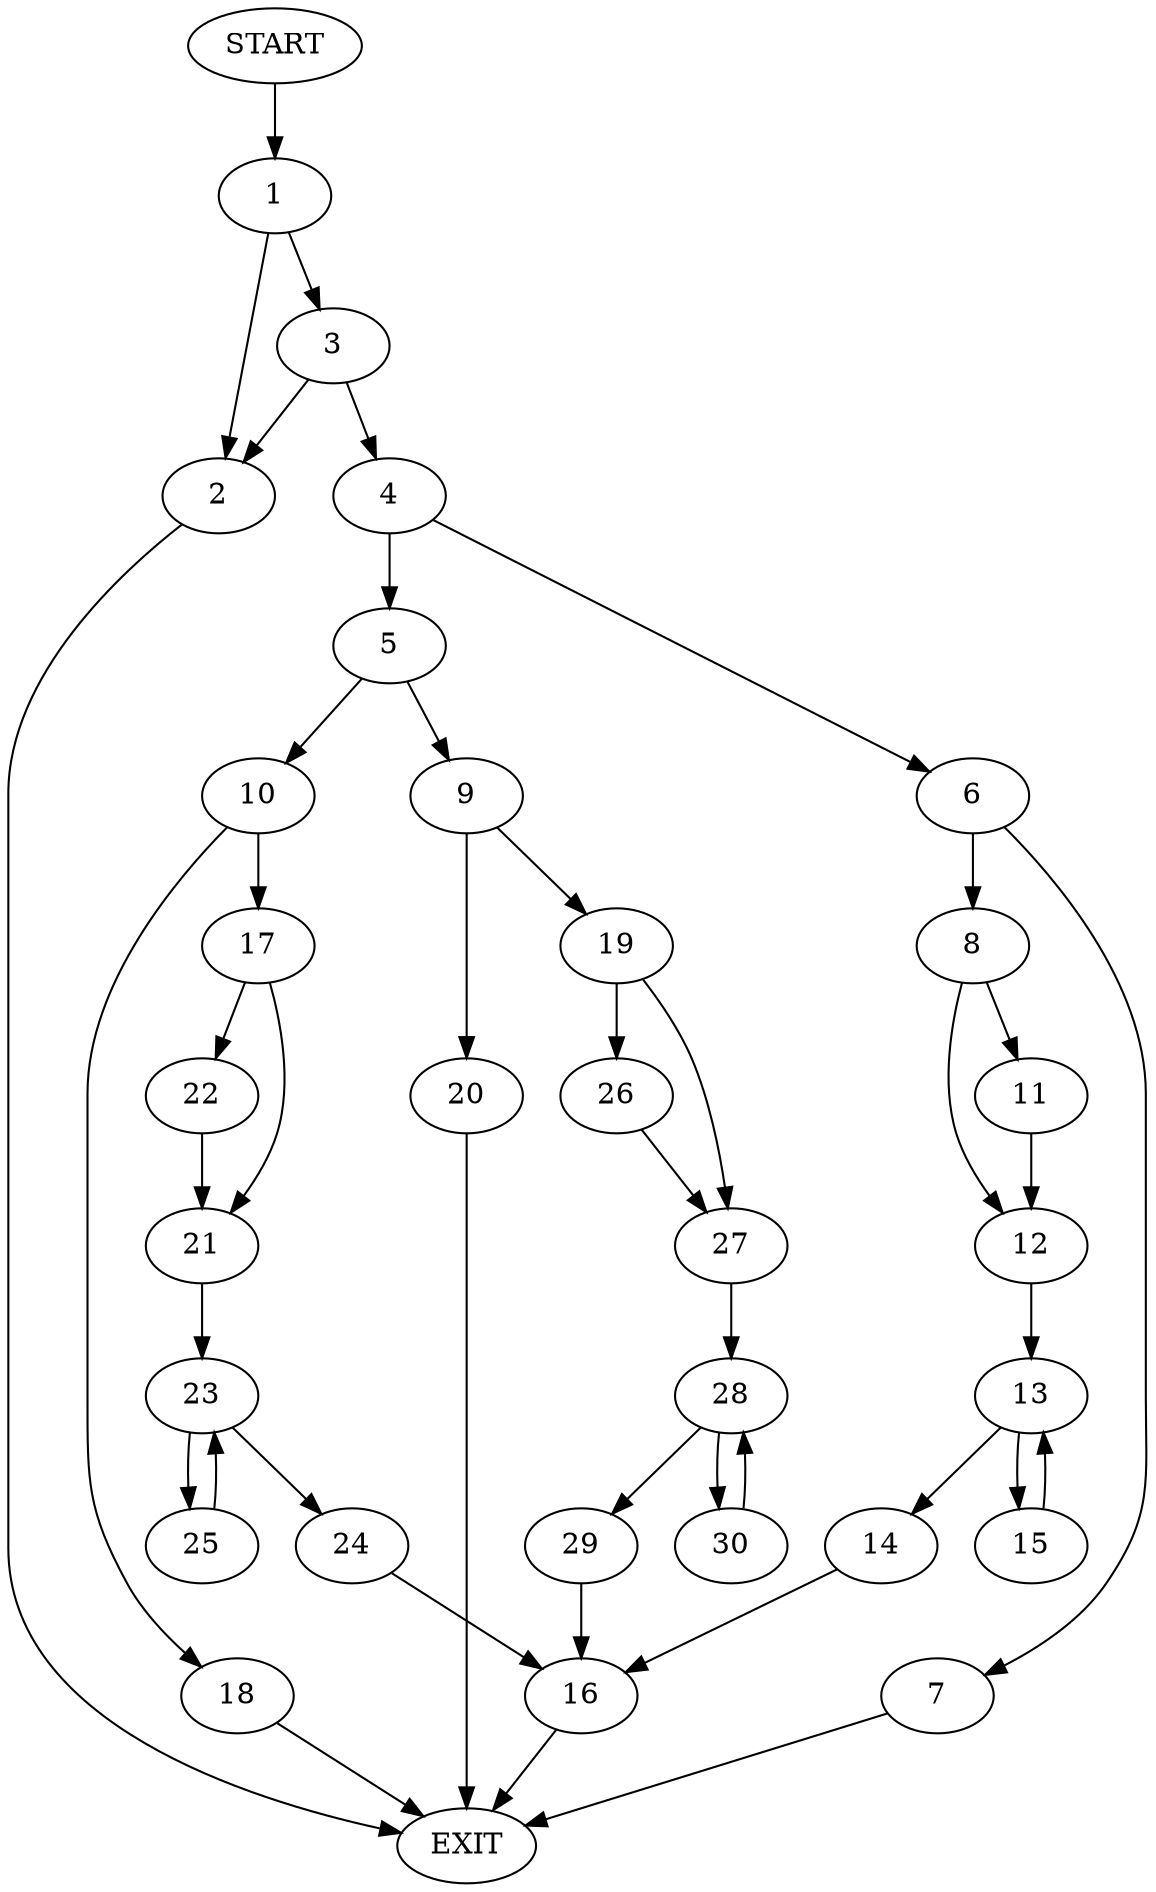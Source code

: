 digraph {
0 [label="START"]
31 [label="EXIT"]
0 -> 1
1 -> 2
1 -> 3
3 -> 2
3 -> 4
2 -> 31
4 -> 5
4 -> 6
6 -> 7
6 -> 8
5 -> 9
5 -> 10
7 -> 31
8 -> 11
8 -> 12
11 -> 12
12 -> 13
13 -> 14
13 -> 15
14 -> 16
15 -> 13
16 -> 31
10 -> 17
10 -> 18
9 -> 19
9 -> 20
18 -> 31
17 -> 21
17 -> 22
21 -> 23
22 -> 21
23 -> 24
23 -> 25
24 -> 16
25 -> 23
20 -> 31
19 -> 26
19 -> 27
27 -> 28
26 -> 27
28 -> 29
28 -> 30
30 -> 28
29 -> 16
}
